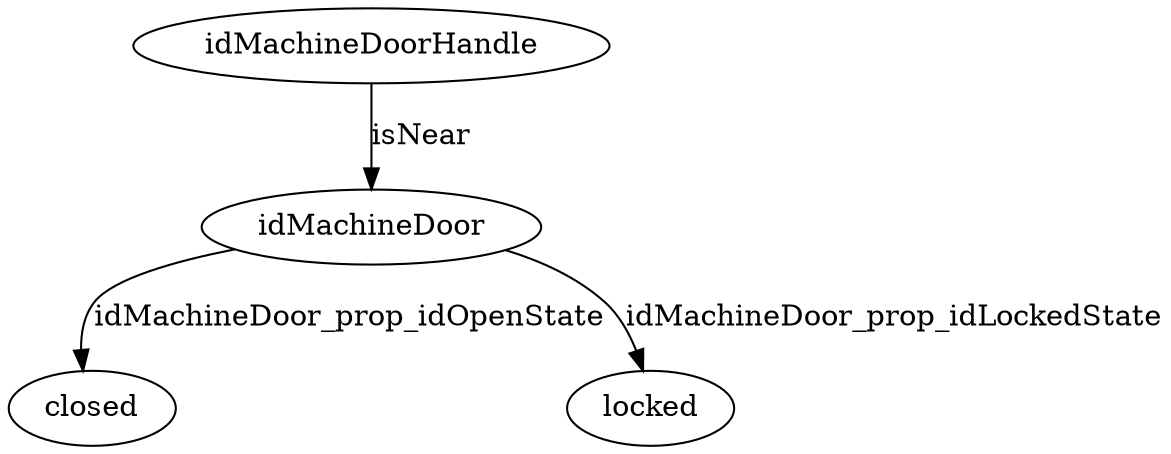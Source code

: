 strict digraph  {
idMachineDoorHandle [node_type=entity_node, root=root];
idMachineDoor;
closed;
locked;
idMachineDoorHandle -> idMachineDoor  [edge_type=relationship, label=isNear];
idMachineDoor -> closed  [edge_type=property, label=idMachineDoor_prop_idOpenState];
idMachineDoor -> locked  [edge_type=property, label=idMachineDoor_prop_idLockedState];
}
